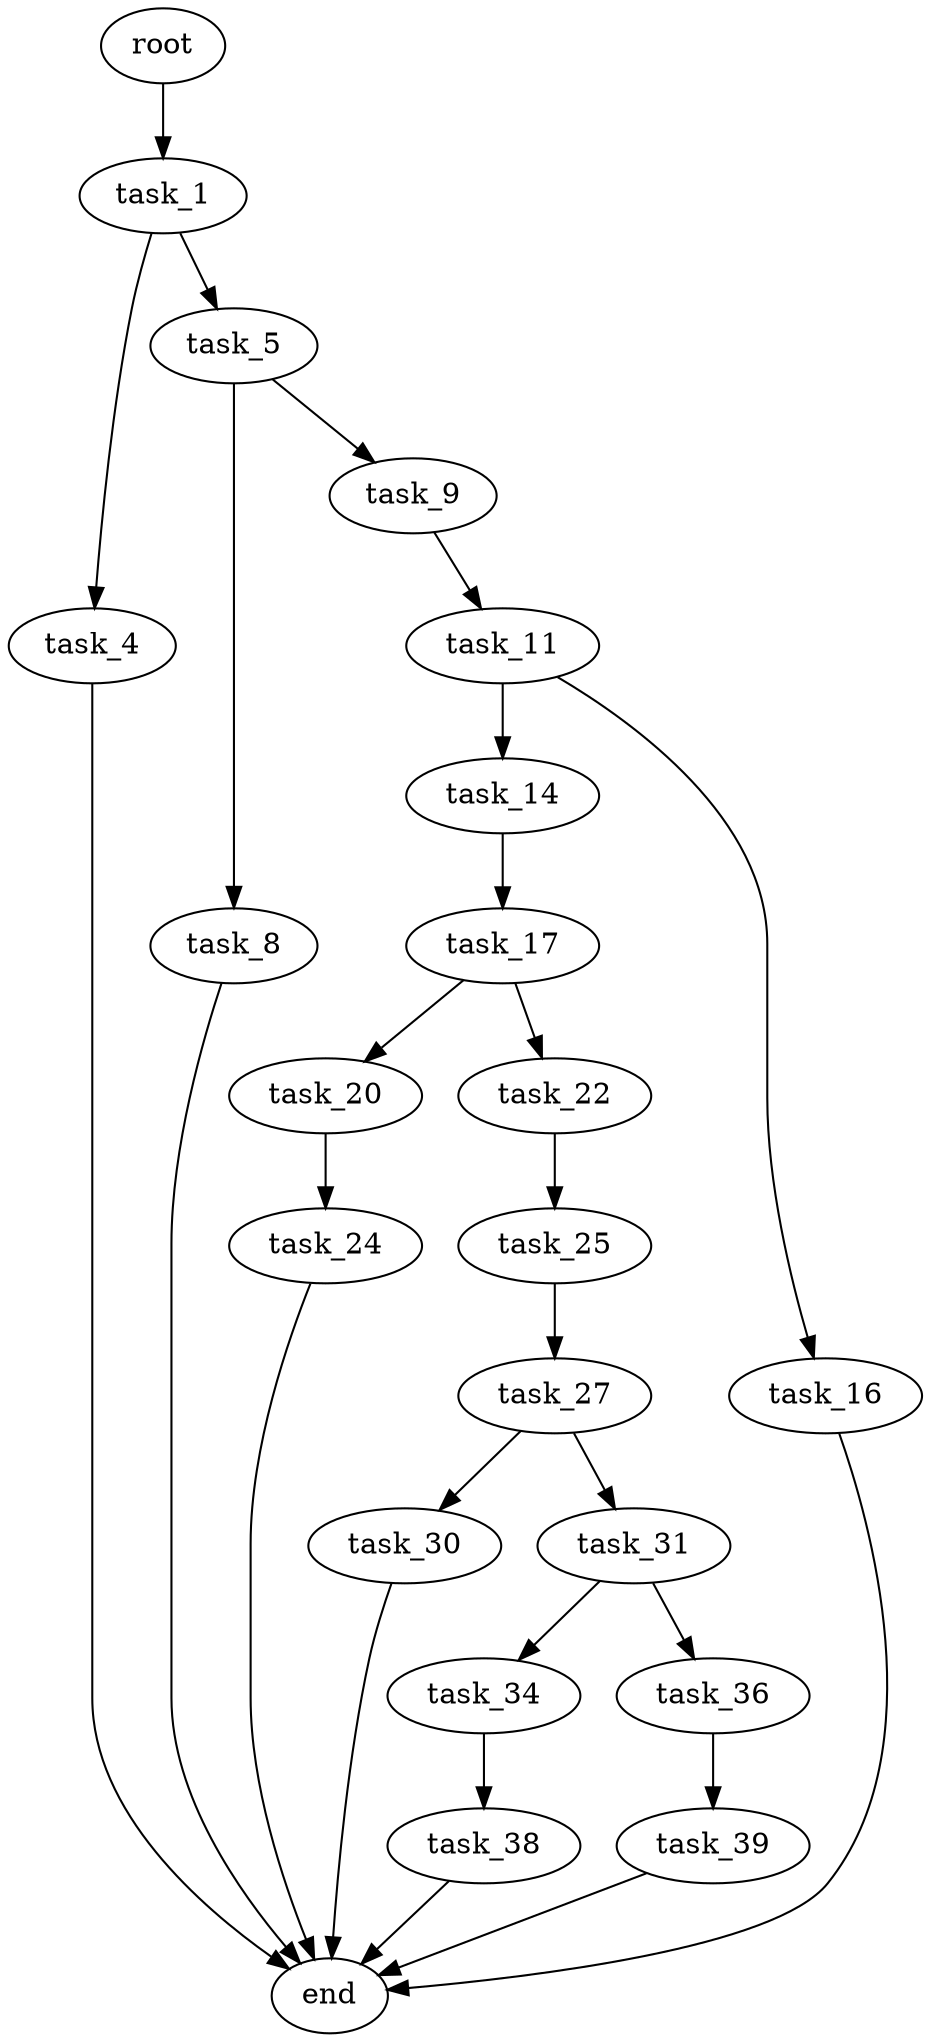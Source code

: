 digraph G {
  root [size="0.000000"];
  task_1 [size="18741660317.000000"];
  task_4 [size="134217728000.000000"];
  task_5 [size="17869299048.000000"];
  end [size="0.000000"];
  task_8 [size="8130819327.000000"];
  task_9 [size="24630535481.000000"];
  task_11 [size="231928233984.000000"];
  task_14 [size="1073741824000.000000"];
  task_16 [size="549755813888.000000"];
  task_17 [size="1074934447769.000000"];
  task_20 [size="134217728000.000000"];
  task_22 [size="239067712959.000000"];
  task_24 [size="28991029248.000000"];
  task_25 [size="1073741824000.000000"];
  task_27 [size="15080355453.000000"];
  task_30 [size="823651439.000000"];
  task_31 [size="9716794108.000000"];
  task_34 [size="115787457708.000000"];
  task_36 [size="12294512262.000000"];
  task_38 [size="480509967860.000000"];
  task_39 [size="134217728000.000000"];

  root -> task_1 [size="1.000000"];
  task_1 -> task_4 [size="679477248.000000"];
  task_1 -> task_5 [size="679477248.000000"];
  task_4 -> end [size="1.000000"];
  task_5 -> task_8 [size="679477248.000000"];
  task_5 -> task_9 [size="679477248.000000"];
  task_8 -> end [size="1.000000"];
  task_9 -> task_11 [size="838860800.000000"];
  task_11 -> task_14 [size="301989888.000000"];
  task_11 -> task_16 [size="301989888.000000"];
  task_14 -> task_17 [size="838860800.000000"];
  task_16 -> end [size="1.000000"];
  task_17 -> task_20 [size="679477248.000000"];
  task_17 -> task_22 [size="679477248.000000"];
  task_20 -> task_24 [size="209715200.000000"];
  task_22 -> task_25 [size="301989888.000000"];
  task_24 -> end [size="1.000000"];
  task_25 -> task_27 [size="838860800.000000"];
  task_27 -> task_30 [size="411041792.000000"];
  task_27 -> task_31 [size="411041792.000000"];
  task_30 -> end [size="1.000000"];
  task_31 -> task_34 [size="209715200.000000"];
  task_31 -> task_36 [size="209715200.000000"];
  task_34 -> task_38 [size="209715200.000000"];
  task_36 -> task_39 [size="838860800.000000"];
  task_38 -> end [size="1.000000"];
  task_39 -> end [size="1.000000"];
}
